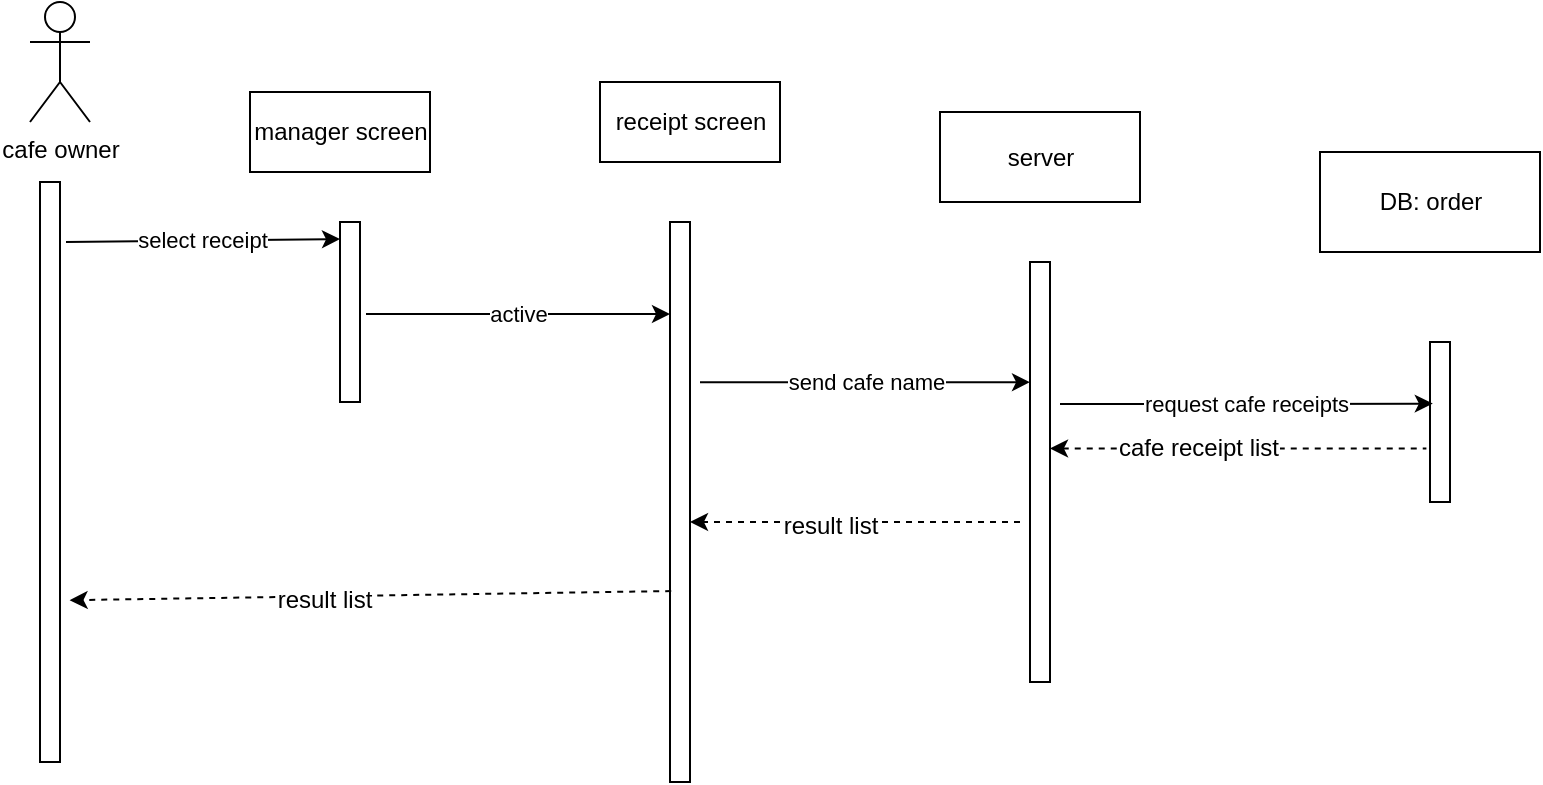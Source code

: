 <mxfile version="12.3.9" type="device" pages="1"><diagram id="qhtEw3Xljz4sjHiYjfke" name="Page-1"><mxGraphModel dx="1038" dy="531" grid="1" gridSize="10" guides="1" tooltips="1" connect="1" arrows="1" fold="1" page="1" pageScale="1" pageWidth="850" pageHeight="1100" math="0" shadow="0"><root><mxCell id="0"/><mxCell id="1" parent="0"/><mxCell id="OBLGBNT1zINH-OSoK64--1" value="cafe owner" style="shape=umlActor;verticalLabelPosition=bottom;labelBackgroundColor=#ffffff;verticalAlign=top;html=1;outlineConnect=0;" vertex="1" parent="1"><mxGeometry x="55" y="260" width="30" height="60" as="geometry"/></mxCell><mxCell id="OBLGBNT1zINH-OSoK64--2" value="" style="html=1;points=[];perimeter=orthogonalPerimeter;" vertex="1" parent="1"><mxGeometry x="60" y="350" width="10" height="290" as="geometry"/></mxCell><mxCell id="OBLGBNT1zINH-OSoK64--3" value="" style="html=1;points=[];perimeter=orthogonalPerimeter;" vertex="1" parent="1"><mxGeometry x="210" y="370" width="10" height="90" as="geometry"/></mxCell><mxCell id="OBLGBNT1zINH-OSoK64--4" value="manager screen" style="html=1;" vertex="1" parent="1"><mxGeometry x="165" y="305" width="90" height="40" as="geometry"/></mxCell><mxCell id="OBLGBNT1zINH-OSoK64--5" value="receipt screen" style="html=1;" vertex="1" parent="1"><mxGeometry x="340" y="300" width="90" height="40" as="geometry"/></mxCell><mxCell id="OBLGBNT1zINH-OSoK64--6" value="select receipt" style="endArrow=classic;html=1;entryX=0;entryY=0.095;entryDx=0;entryDy=0;entryPerimeter=0;" edge="1" parent="1" target="OBLGBNT1zINH-OSoK64--3"><mxGeometry width="50" height="50" relative="1" as="geometry"><mxPoint x="73.0" y="380" as="sourcePoint"/><mxPoint x="140" y="388" as="targetPoint"/></mxGeometry></mxCell><mxCell id="OBLGBNT1zINH-OSoK64--7" value="active" style="endArrow=classic;html=1;" edge="1" parent="1" target="OBLGBNT1zINH-OSoK64--9"><mxGeometry width="50" height="50" relative="1" as="geometry"><mxPoint x="223.0" y="416" as="sourcePoint"/><mxPoint x="350" y="416" as="targetPoint"/></mxGeometry></mxCell><mxCell id="OBLGBNT1zINH-OSoK64--9" value="" style="html=1;points=[];perimeter=orthogonalPerimeter;" vertex="1" parent="1"><mxGeometry x="375" y="370" width="10" height="280" as="geometry"/></mxCell><mxCell id="OBLGBNT1zINH-OSoK64--10" value="server" style="html=1;" vertex="1" parent="1"><mxGeometry x="510" y="315" width="100" height="45" as="geometry"/></mxCell><mxCell id="OBLGBNT1zINH-OSoK64--11" value="" style="html=1;points=[];perimeter=orthogonalPerimeter;" vertex="1" parent="1"><mxGeometry x="555" y="390" width="10" height="210" as="geometry"/></mxCell><mxCell id="OBLGBNT1zINH-OSoK64--12" value="DB: order" style="html=1;" vertex="1" parent="1"><mxGeometry x="700" y="335" width="110" height="50" as="geometry"/></mxCell><mxCell id="OBLGBNT1zINH-OSoK64--13" value="" style="html=1;points=[];perimeter=orthogonalPerimeter;" vertex="1" parent="1"><mxGeometry x="755" y="430" width="10" height="80" as="geometry"/></mxCell><mxCell id="OBLGBNT1zINH-OSoK64--14" value="send cafe name" style="endArrow=classic;html=1;exitX=1.5;exitY=0.286;exitDx=0;exitDy=0;exitPerimeter=0;" edge="1" parent="1" source="OBLGBNT1zINH-OSoK64--9" target="OBLGBNT1zINH-OSoK64--11"><mxGeometry width="50" height="50" relative="1" as="geometry"><mxPoint x="450" y="510" as="sourcePoint"/><mxPoint x="500" y="460" as="targetPoint"/></mxGeometry></mxCell><mxCell id="OBLGBNT1zINH-OSoK64--17" value="request cafe receipts" style="endArrow=classic;html=1;entryX=0.14;entryY=0.385;entryDx=0;entryDy=0;entryPerimeter=0;" edge="1" parent="1" target="OBLGBNT1zINH-OSoK64--13"><mxGeometry width="50" height="50" relative="1" as="geometry"><mxPoint x="570" y="461" as="sourcePoint"/><mxPoint x="90" y="670" as="targetPoint"/><Array as="points"><mxPoint x="660" y="461"/></Array></mxGeometry></mxCell><mxCell id="OBLGBNT1zINH-OSoK64--18" value="" style="endArrow=none;dashed=1;html=1;startArrow=classic;startFill=1;entryX=-0.18;entryY=0.665;entryDx=0;entryDy=0;entryPerimeter=0;" edge="1" parent="1" source="OBLGBNT1zINH-OSoK64--11" target="OBLGBNT1zINH-OSoK64--13"><mxGeometry width="50" height="50" relative="1" as="geometry"><mxPoint x="40" y="720" as="sourcePoint"/><mxPoint x="90" y="670" as="targetPoint"/></mxGeometry></mxCell><mxCell id="OBLGBNT1zINH-OSoK64--19" value="cafe receipt list" style="text;html=1;align=center;verticalAlign=middle;resizable=0;points=[];;labelBackgroundColor=#ffffff;" vertex="1" connectable="0" parent="OBLGBNT1zINH-OSoK64--18"><mxGeometry x="-0.216" relative="1" as="geometry"><mxPoint as="offset"/></mxGeometry></mxCell><mxCell id="OBLGBNT1zINH-OSoK64--20" value="" style="endArrow=classic;dashed=1;html=1;endFill=1;" edge="1" parent="1" target="OBLGBNT1zINH-OSoK64--9"><mxGeometry width="50" height="50" relative="1" as="geometry"><mxPoint x="550" y="520" as="sourcePoint"/><mxPoint x="90" y="670" as="targetPoint"/></mxGeometry></mxCell><mxCell id="OBLGBNT1zINH-OSoK64--21" value="result list" style="text;html=1;align=center;verticalAlign=middle;resizable=0;points=[];;labelBackgroundColor=#ffffff;" vertex="1" connectable="0" parent="OBLGBNT1zINH-OSoK64--20"><mxGeometry x="0.154" y="2" relative="1" as="geometry"><mxPoint as="offset"/></mxGeometry></mxCell><mxCell id="OBLGBNT1zINH-OSoK64--22" value="" style="endArrow=classic;dashed=1;html=1;endFill=1;exitX=0.06;exitY=0.659;exitDx=0;exitDy=0;exitPerimeter=0;entryX=1.48;entryY=0.721;entryDx=0;entryDy=0;entryPerimeter=0;" edge="1" parent="1" source="OBLGBNT1zINH-OSoK64--9" target="OBLGBNT1zINH-OSoK64--2"><mxGeometry width="50" height="50" relative="1" as="geometry"><mxPoint x="305" y="570" as="sourcePoint"/><mxPoint x="140" y="570" as="targetPoint"/></mxGeometry></mxCell><mxCell id="OBLGBNT1zINH-OSoK64--23" value="result list" style="text;html=1;align=center;verticalAlign=middle;resizable=0;points=[];;labelBackgroundColor=#ffffff;" vertex="1" connectable="0" parent="OBLGBNT1zINH-OSoK64--22"><mxGeometry x="0.154" y="2" relative="1" as="geometry"><mxPoint as="offset"/></mxGeometry></mxCell></root></mxGraphModel></diagram></mxfile>